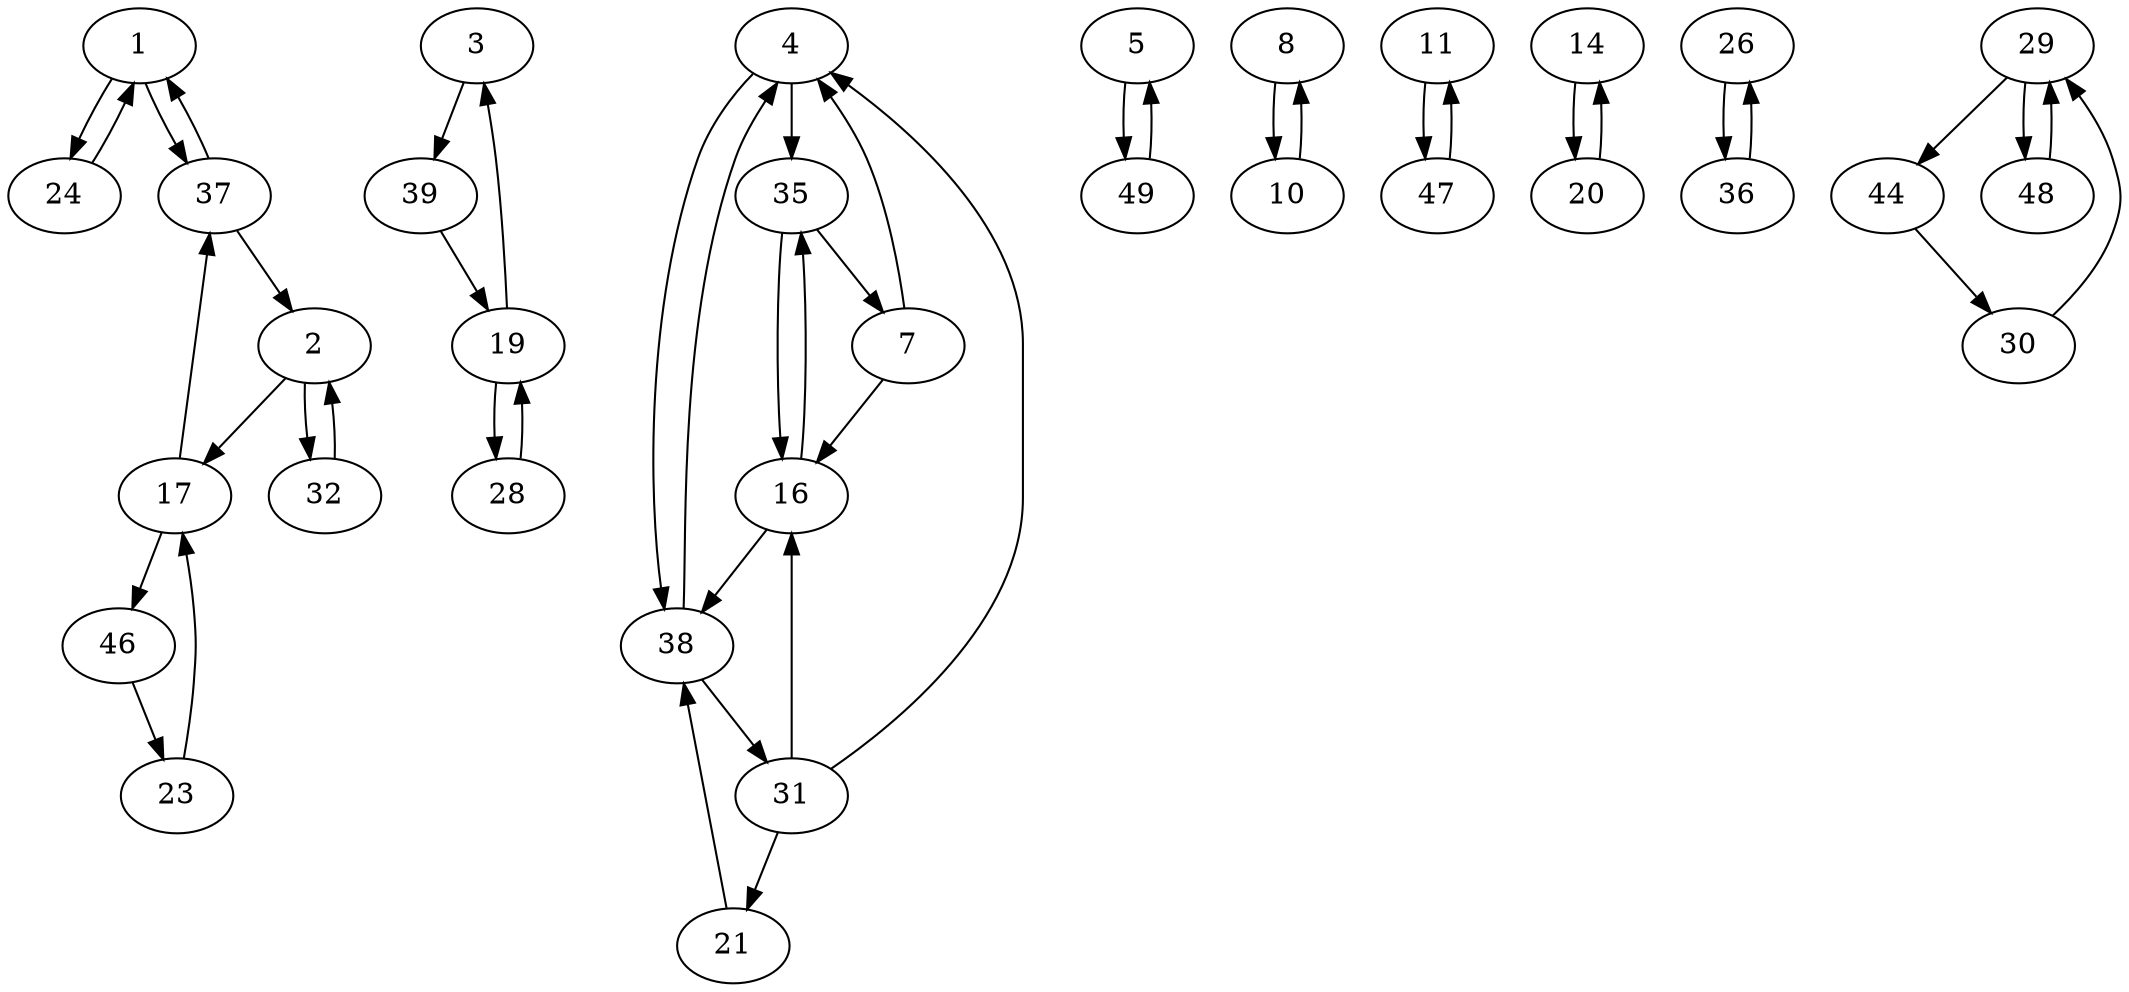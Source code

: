 digraph G {
  1 -> 24;
  1 -> 37;
  2 -> 17;
  2 -> 32;
  3 -> 39;
  4 -> 35;
  4 -> 38;
  5 -> 49;
  7 -> 4;
  7 -> 16;
  8 -> 10;
  10 -> 8;
  11 -> 47;
  14 -> 20;
  16 -> 35;
  16 -> 38;
  17 -> 37;
  17 -> 46;
  19 -> 3;
  19 -> 28;
  20 -> 14;
  21 -> 38;
  23 -> 17;
  24 -> 1;
  26 -> 36;
  28 -> 19;
  29 -> 44;
  29 -> 48;
  30 -> 29;
  31 -> 4;
  31 -> 16;
  31 -> 21;
  32 -> 2;
  35 -> 7;
  35 -> 16;
  36 -> 26;
  37 -> 1;
  37 -> 2;
  38 -> 4;
  38 -> 31;
  39 -> 19;
  44 -> 30;
  46 -> 23;
  47 -> 11;
  48 -> 29;
  49 -> 5;
}